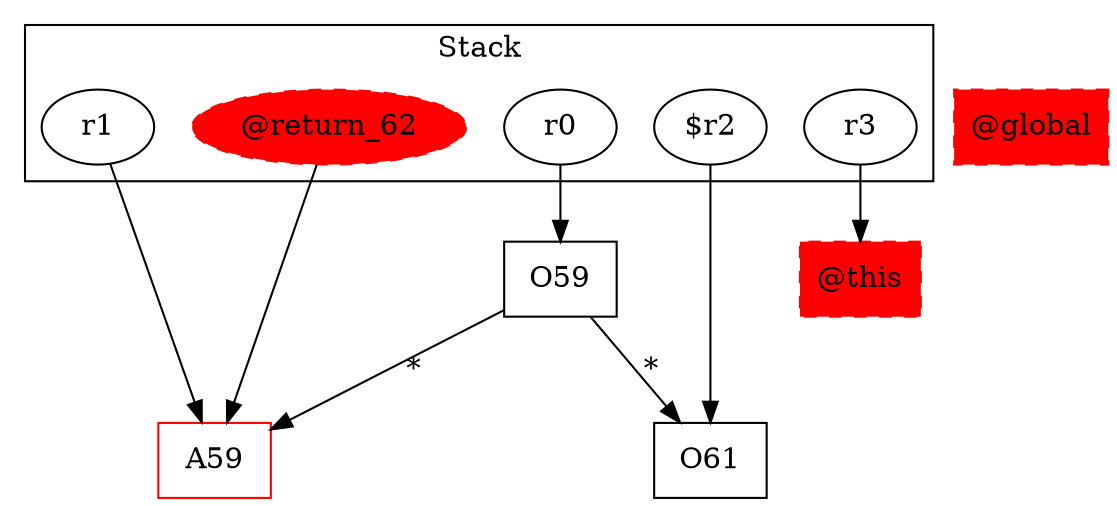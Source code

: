 digraph sample {
  rankDir="LR";
  subgraph cluster_0 {
    label="Stack"
    "r1"; "$r2"; "r0"; "@return_62"; "r3"; 
  }
  "r1" -> { A59[shape=box]};
  "$r2" -> { O61[shape=box]};
  "r0" -> { O59[shape=box]};
  "@return_62" -> { A59[shape=box]};
  "r3" -> { "@this"[shape=box]};
  "@return_62"[style="filled,dashed"]; 
  O59 -> A59[label="*", weight="0.2"]
  O59 -> O61[label="*", weight="0.2"]
  "@global"[shape=box, style="filled,dashed"];
  "@this"[shape=box, style="filled,dashed"];
  A59[color="red"];
  "@global"[color="red"];
  "@return_62"[color="red"];
  "@this"[color="red"];
}
